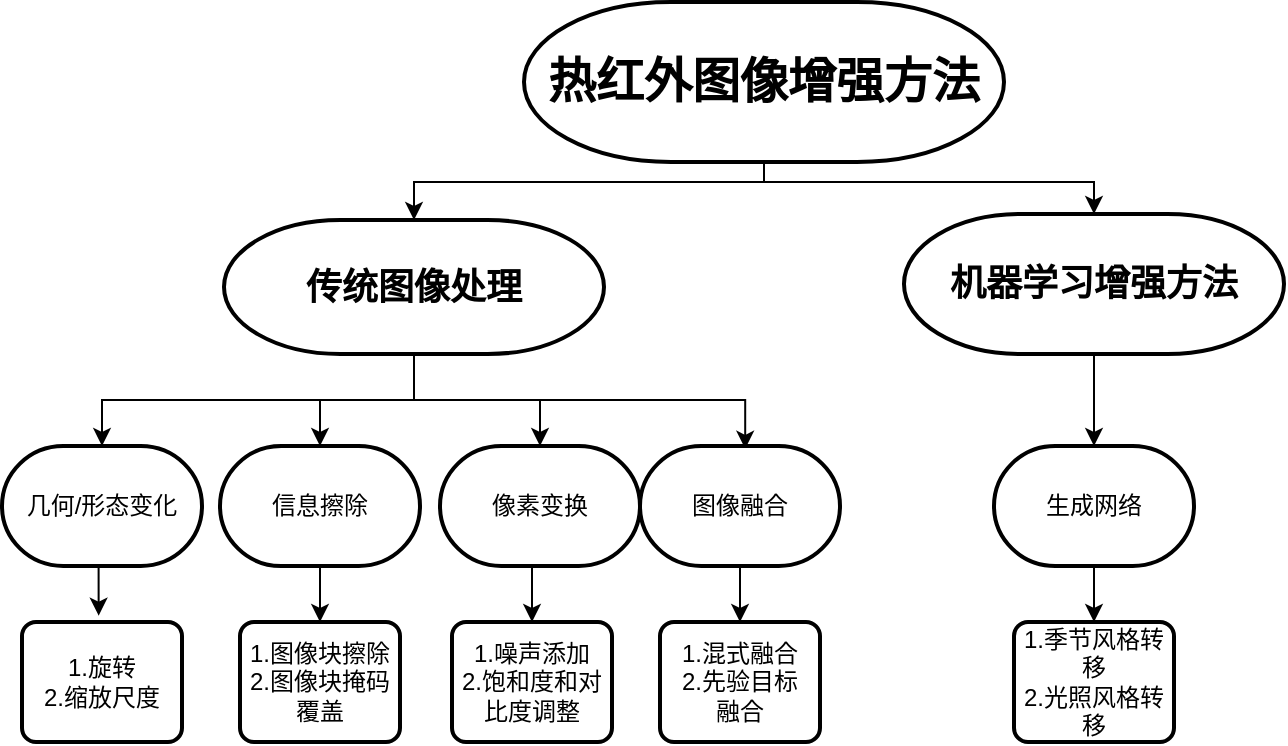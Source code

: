 <mxfile version="20.4.0" type="github">
  <diagram id="e6LIr8iYlZ6CpA1TYbUi" name="第 1 页">
    <mxGraphModel dx="2479" dy="1333" grid="1" gridSize="10" guides="1" tooltips="1" connect="1" arrows="1" fold="1" page="1" pageScale="1" pageWidth="827" pageHeight="1169" math="0" shadow="0">
      <root>
        <mxCell id="0" />
        <mxCell id="1" parent="0" />
        <mxCell id="BGNOBT85ynpQFOA_O_nM-28" style="edgeStyle=orthogonalEdgeStyle;rounded=0;orthogonalLoop=1;jettySize=auto;html=1;exitX=0.5;exitY=1;exitDx=0;exitDy=0;exitPerimeter=0;" edge="1" parent="1" source="BGNOBT85ynpQFOA_O_nM-2" target="BGNOBT85ynpQFOA_O_nM-4">
          <mxGeometry relative="1" as="geometry">
            <Array as="points">
              <mxPoint x="430" y="230" />
              <mxPoint x="595" y="230" />
            </Array>
          </mxGeometry>
        </mxCell>
        <mxCell id="BGNOBT85ynpQFOA_O_nM-44" style="edgeStyle=orthogonalEdgeStyle;rounded=0;orthogonalLoop=1;jettySize=auto;html=1;exitX=0.5;exitY=1;exitDx=0;exitDy=0;exitPerimeter=0;" edge="1" parent="1" source="BGNOBT85ynpQFOA_O_nM-2" target="BGNOBT85ynpQFOA_O_nM-3">
          <mxGeometry relative="1" as="geometry">
            <Array as="points">
              <mxPoint x="430" y="230" />
              <mxPoint x="255" y="230" />
            </Array>
          </mxGeometry>
        </mxCell>
        <mxCell id="BGNOBT85ynpQFOA_O_nM-2" value="&lt;h1&gt;热红外图像增强方法&lt;/h1&gt;" style="strokeWidth=2;html=1;shape=mxgraph.flowchart.terminator;whiteSpace=wrap;" vertex="1" parent="1">
          <mxGeometry x="310" y="140" width="240" height="80" as="geometry" />
        </mxCell>
        <mxCell id="BGNOBT85ynpQFOA_O_nM-24" style="edgeStyle=orthogonalEdgeStyle;rounded=0;orthogonalLoop=1;jettySize=auto;html=1;exitX=0.5;exitY=1;exitDx=0;exitDy=0;exitPerimeter=0;" edge="1" parent="1" source="BGNOBT85ynpQFOA_O_nM-3" target="BGNOBT85ynpQFOA_O_nM-12">
          <mxGeometry relative="1" as="geometry" />
        </mxCell>
        <mxCell id="BGNOBT85ynpQFOA_O_nM-25" style="edgeStyle=orthogonalEdgeStyle;rounded=0;orthogonalLoop=1;jettySize=auto;html=1;exitX=0.5;exitY=1;exitDx=0;exitDy=0;exitPerimeter=0;" edge="1" parent="1" source="BGNOBT85ynpQFOA_O_nM-3" target="BGNOBT85ynpQFOA_O_nM-16">
          <mxGeometry relative="1" as="geometry" />
        </mxCell>
        <mxCell id="BGNOBT85ynpQFOA_O_nM-26" style="edgeStyle=orthogonalEdgeStyle;rounded=0;orthogonalLoop=1;jettySize=auto;html=1;exitX=0.5;exitY=1;exitDx=0;exitDy=0;exitPerimeter=0;" edge="1" parent="1" source="BGNOBT85ynpQFOA_O_nM-3" target="BGNOBT85ynpQFOA_O_nM-13">
          <mxGeometry relative="1" as="geometry" />
        </mxCell>
        <mxCell id="BGNOBT85ynpQFOA_O_nM-27" style="edgeStyle=orthogonalEdgeStyle;rounded=0;orthogonalLoop=1;jettySize=auto;html=1;exitX=0.5;exitY=1;exitDx=0;exitDy=0;exitPerimeter=0;entryX=0.526;entryY=0.023;entryDx=0;entryDy=0;entryPerimeter=0;" edge="1" parent="1" source="BGNOBT85ynpQFOA_O_nM-3" target="BGNOBT85ynpQFOA_O_nM-21">
          <mxGeometry relative="1" as="geometry" />
        </mxCell>
        <mxCell id="BGNOBT85ynpQFOA_O_nM-3" value="&lt;h2&gt;传统图像处理&lt;/h2&gt;" style="strokeWidth=2;html=1;shape=mxgraph.flowchart.terminator;whiteSpace=wrap;" vertex="1" parent="1">
          <mxGeometry x="160" y="249" width="190" height="67" as="geometry" />
        </mxCell>
        <mxCell id="BGNOBT85ynpQFOA_O_nM-32" style="edgeStyle=orthogonalEdgeStyle;rounded=0;orthogonalLoop=1;jettySize=auto;html=1;exitX=0.5;exitY=1;exitDx=0;exitDy=0;exitPerimeter=0;entryX=0.5;entryY=0;entryDx=0;entryDy=0;entryPerimeter=0;" edge="1" parent="1" source="BGNOBT85ynpQFOA_O_nM-4" target="BGNOBT85ynpQFOA_O_nM-31">
          <mxGeometry relative="1" as="geometry" />
        </mxCell>
        <mxCell id="BGNOBT85ynpQFOA_O_nM-4" value="&lt;h2&gt;机器学习增强方法&lt;/h2&gt;" style="strokeWidth=2;html=1;shape=mxgraph.flowchart.terminator;whiteSpace=wrap;" vertex="1" parent="1">
          <mxGeometry x="500" y="246" width="190" height="70" as="geometry" />
        </mxCell>
        <mxCell id="BGNOBT85ynpQFOA_O_nM-43" style="edgeStyle=orthogonalEdgeStyle;rounded=0;orthogonalLoop=1;jettySize=auto;html=1;exitX=0.5;exitY=1;exitDx=0;exitDy=0;exitPerimeter=0;entryX=0.479;entryY=-0.053;entryDx=0;entryDy=0;entryPerimeter=0;" edge="1" parent="1" source="BGNOBT85ynpQFOA_O_nM-12" target="BGNOBT85ynpQFOA_O_nM-42">
          <mxGeometry relative="1" as="geometry" />
        </mxCell>
        <mxCell id="BGNOBT85ynpQFOA_O_nM-12" value="几何/形态变化" style="strokeWidth=2;html=1;shape=mxgraph.flowchart.terminator;whiteSpace=wrap;" vertex="1" parent="1">
          <mxGeometry x="49" y="362" width="100" height="60" as="geometry" />
        </mxCell>
        <mxCell id="BGNOBT85ynpQFOA_O_nM-39" style="edgeStyle=orthogonalEdgeStyle;rounded=0;orthogonalLoop=1;jettySize=auto;html=1;exitX=0.5;exitY=1;exitDx=0;exitDy=0;exitPerimeter=0;entryX=0.5;entryY=0;entryDx=0;entryDy=0;" edge="1" parent="1" source="BGNOBT85ynpQFOA_O_nM-13" target="BGNOBT85ynpQFOA_O_nM-38">
          <mxGeometry relative="1" as="geometry" />
        </mxCell>
        <mxCell id="BGNOBT85ynpQFOA_O_nM-13" value="像素变换" style="strokeWidth=2;html=1;shape=mxgraph.flowchart.terminator;whiteSpace=wrap;" vertex="1" parent="1">
          <mxGeometry x="268" y="362" width="100" height="60" as="geometry" />
        </mxCell>
        <mxCell id="BGNOBT85ynpQFOA_O_nM-41" style="edgeStyle=orthogonalEdgeStyle;rounded=0;orthogonalLoop=1;jettySize=auto;html=1;exitX=0.5;exitY=1;exitDx=0;exitDy=0;exitPerimeter=0;entryX=0.5;entryY=0;entryDx=0;entryDy=0;" edge="1" parent="1" source="BGNOBT85ynpQFOA_O_nM-16" target="BGNOBT85ynpQFOA_O_nM-40">
          <mxGeometry relative="1" as="geometry" />
        </mxCell>
        <mxCell id="BGNOBT85ynpQFOA_O_nM-16" value="信息擦除" style="strokeWidth=2;html=1;shape=mxgraph.flowchart.terminator;whiteSpace=wrap;" vertex="1" parent="1">
          <mxGeometry x="158" y="362" width="100" height="60" as="geometry" />
        </mxCell>
        <mxCell id="BGNOBT85ynpQFOA_O_nM-37" style="edgeStyle=orthogonalEdgeStyle;rounded=0;orthogonalLoop=1;jettySize=auto;html=1;exitX=0.5;exitY=1;exitDx=0;exitDy=0;exitPerimeter=0;entryX=0.5;entryY=0;entryDx=0;entryDy=0;" edge="1" parent="1" source="BGNOBT85ynpQFOA_O_nM-21" target="BGNOBT85ynpQFOA_O_nM-36">
          <mxGeometry relative="1" as="geometry" />
        </mxCell>
        <mxCell id="BGNOBT85ynpQFOA_O_nM-21" value="图像融合" style="strokeWidth=2;html=1;shape=mxgraph.flowchart.terminator;whiteSpace=wrap;" vertex="1" parent="1">
          <mxGeometry x="368" y="362" width="100" height="60" as="geometry" />
        </mxCell>
        <mxCell id="BGNOBT85ynpQFOA_O_nM-45" style="edgeStyle=orthogonalEdgeStyle;rounded=0;orthogonalLoop=1;jettySize=auto;html=1;exitX=0.5;exitY=1;exitDx=0;exitDy=0;exitPerimeter=0;entryX=0.5;entryY=0;entryDx=0;entryDy=0;" edge="1" parent="1" source="BGNOBT85ynpQFOA_O_nM-31" target="BGNOBT85ynpQFOA_O_nM-34">
          <mxGeometry relative="1" as="geometry" />
        </mxCell>
        <mxCell id="BGNOBT85ynpQFOA_O_nM-31" value="生成网络" style="strokeWidth=2;html=1;shape=mxgraph.flowchart.terminator;whiteSpace=wrap;" vertex="1" parent="1">
          <mxGeometry x="545" y="362" width="100" height="60" as="geometry" />
        </mxCell>
        <mxCell id="BGNOBT85ynpQFOA_O_nM-34" value="1.季节风格转移&lt;br&gt;2.光照风格转移" style="rounded=1;whiteSpace=wrap;html=1;absoluteArcSize=1;arcSize=14;strokeWidth=2;" vertex="1" parent="1">
          <mxGeometry x="555" y="450" width="80" height="60" as="geometry" />
        </mxCell>
        <mxCell id="BGNOBT85ynpQFOA_O_nM-36" value="1.混式融合&lt;br&gt;2.先验目标&lt;br&gt;融合" style="rounded=1;whiteSpace=wrap;html=1;absoluteArcSize=1;arcSize=14;strokeWidth=2;" vertex="1" parent="1">
          <mxGeometry x="378" y="450" width="80" height="60" as="geometry" />
        </mxCell>
        <mxCell id="BGNOBT85ynpQFOA_O_nM-38" value="1.噪声添加&lt;br&gt;2.饱和度和对比度调整" style="rounded=1;whiteSpace=wrap;html=1;absoluteArcSize=1;arcSize=14;strokeWidth=2;" vertex="1" parent="1">
          <mxGeometry x="274" y="450" width="80" height="60" as="geometry" />
        </mxCell>
        <mxCell id="BGNOBT85ynpQFOA_O_nM-40" value="1.图像块擦除&lt;br&gt;2.图像块掩码&lt;br&gt;覆盖" style="rounded=1;whiteSpace=wrap;html=1;absoluteArcSize=1;arcSize=14;strokeWidth=2;" vertex="1" parent="1">
          <mxGeometry x="168" y="450" width="80" height="60" as="geometry" />
        </mxCell>
        <mxCell id="BGNOBT85ynpQFOA_O_nM-42" value="1.旋转&lt;br&gt;2.缩放尺度&lt;br&gt;" style="rounded=1;whiteSpace=wrap;html=1;absoluteArcSize=1;arcSize=14;strokeWidth=2;" vertex="1" parent="1">
          <mxGeometry x="59" y="450" width="80" height="60" as="geometry" />
        </mxCell>
      </root>
    </mxGraphModel>
  </diagram>
</mxfile>
